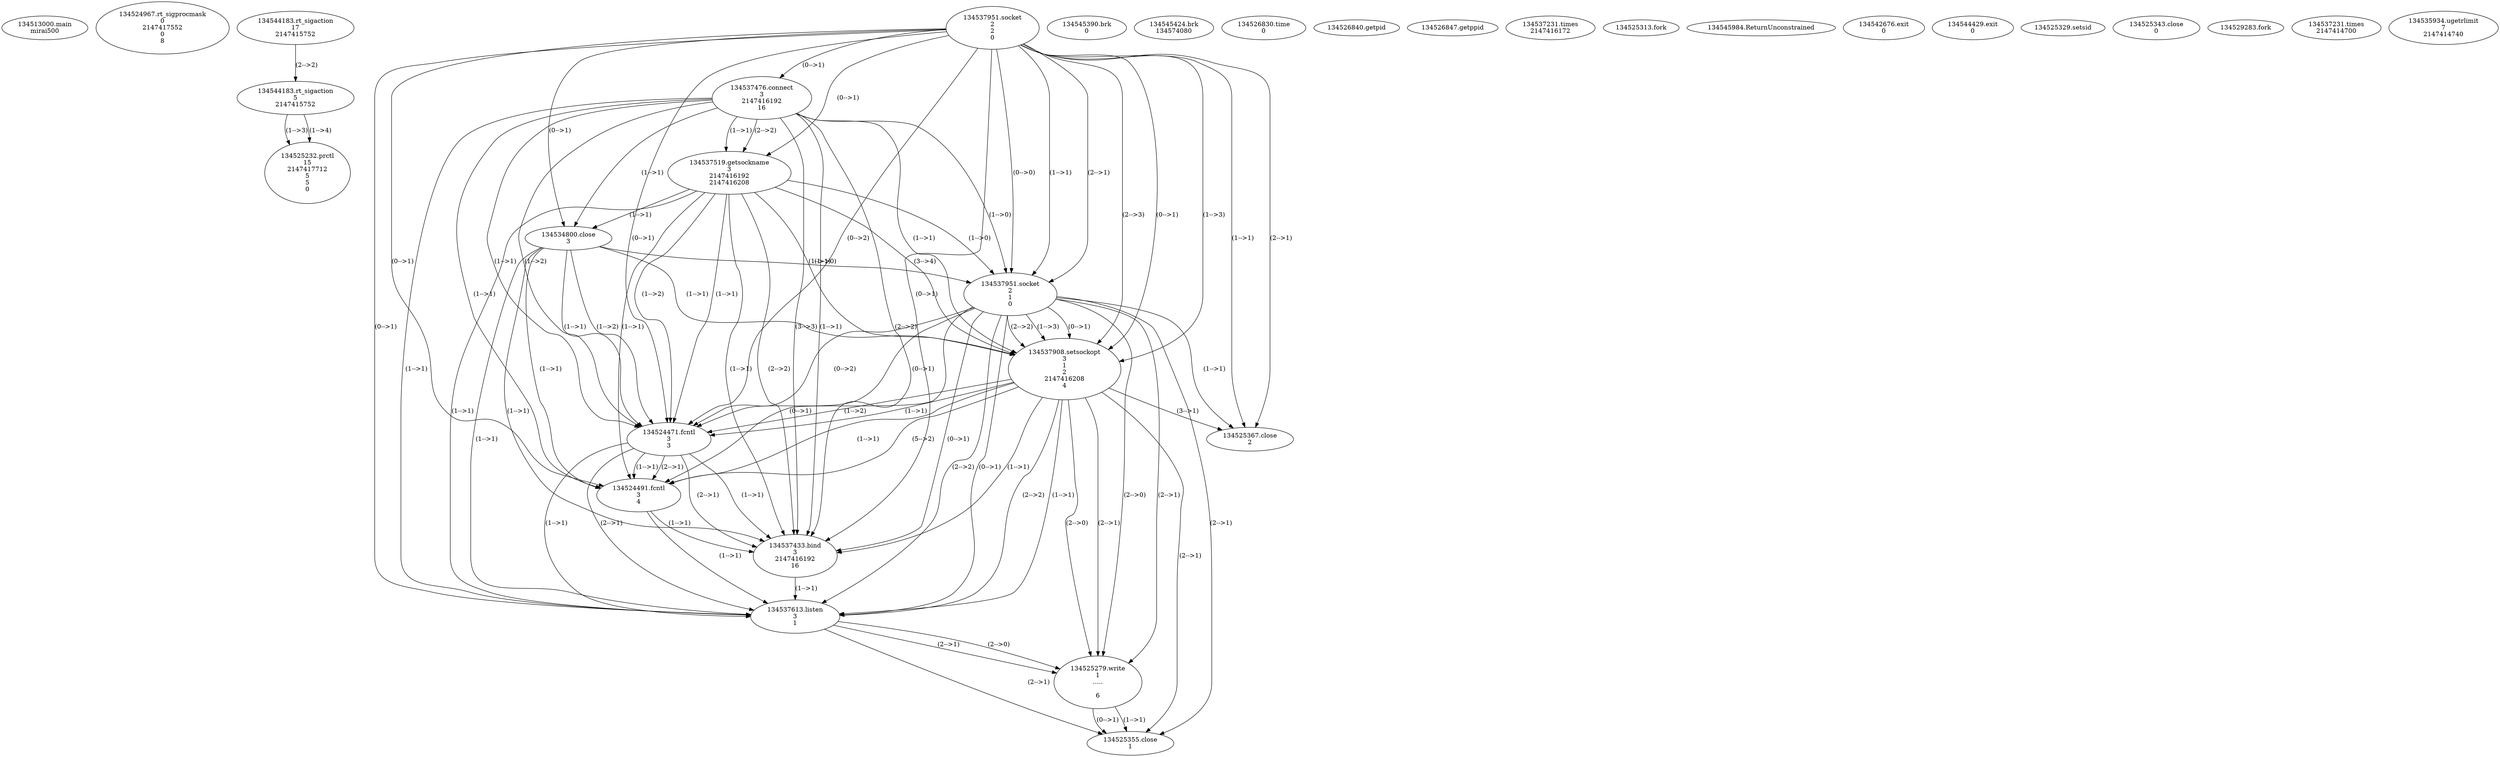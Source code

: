 // Global SCDG with merge call
digraph {
	0 [label="134513000.main
mirai500"]
	1 [label="134524967.rt_sigprocmask
0
2147417552
0
8"]
	2 [label="134544183.rt_sigaction
17
2147415752"]
	3 [label="134544183.rt_sigaction
5
2147415752"]
	2 -> 3 [label="(2-->2)"]
	4 [label="134537951.socket
2
2
0"]
	5 [label="134537476.connect
3
2147416192
16"]
	4 -> 5 [label="(0-->1)"]
	6 [label="134537519.getsockname
3
2147416192
2147416208"]
	4 -> 6 [label="(0-->1)"]
	5 -> 6 [label="(1-->1)"]
	5 -> 6 [label="(2-->2)"]
	7 [label="134534800.close
3"]
	4 -> 7 [label="(0-->1)"]
	5 -> 7 [label="(1-->1)"]
	6 -> 7 [label="(1-->1)"]
	8 [label="134545390.brk
0"]
	9 [label="134545424.brk
134574080"]
	10 [label="134537951.socket
2
1
0"]
	4 -> 10 [label="(1-->1)"]
	4 -> 10 [label="(2-->1)"]
	4 -> 10 [label="(0-->0)"]
	5 -> 10 [label="(1-->0)"]
	6 -> 10 [label="(1-->0)"]
	7 -> 10 [label="(1-->0)"]
	11 [label="134537908.setsockopt
3
1
2
2147416208
4"]
	4 -> 11 [label="(0-->1)"]
	5 -> 11 [label="(1-->1)"]
	6 -> 11 [label="(1-->1)"]
	7 -> 11 [label="(1-->1)"]
	10 -> 11 [label="(0-->1)"]
	10 -> 11 [label="(2-->2)"]
	4 -> 11 [label="(1-->3)"]
	4 -> 11 [label="(2-->3)"]
	10 -> 11 [label="(1-->3)"]
	6 -> 11 [label="(3-->4)"]
	12 [label="134524471.fcntl
3
3"]
	4 -> 12 [label="(0-->1)"]
	5 -> 12 [label="(1-->1)"]
	6 -> 12 [label="(1-->1)"]
	7 -> 12 [label="(1-->1)"]
	10 -> 12 [label="(0-->1)"]
	11 -> 12 [label="(1-->1)"]
	4 -> 12 [label="(0-->2)"]
	5 -> 12 [label="(1-->2)"]
	6 -> 12 [label="(1-->2)"]
	7 -> 12 [label="(1-->2)"]
	10 -> 12 [label="(0-->2)"]
	11 -> 12 [label="(1-->2)"]
	13 [label="134524491.fcntl
3
4"]
	4 -> 13 [label="(0-->1)"]
	5 -> 13 [label="(1-->1)"]
	6 -> 13 [label="(1-->1)"]
	7 -> 13 [label="(1-->1)"]
	10 -> 13 [label="(0-->1)"]
	11 -> 13 [label="(1-->1)"]
	12 -> 13 [label="(1-->1)"]
	12 -> 13 [label="(2-->1)"]
	11 -> 13 [label="(5-->2)"]
	14 [label="134537433.bind
3
2147416192
16"]
	4 -> 14 [label="(0-->1)"]
	5 -> 14 [label="(1-->1)"]
	6 -> 14 [label="(1-->1)"]
	7 -> 14 [label="(1-->1)"]
	10 -> 14 [label="(0-->1)"]
	11 -> 14 [label="(1-->1)"]
	12 -> 14 [label="(1-->1)"]
	12 -> 14 [label="(2-->1)"]
	13 -> 14 [label="(1-->1)"]
	5 -> 14 [label="(2-->2)"]
	6 -> 14 [label="(2-->2)"]
	5 -> 14 [label="(3-->3)"]
	15 [label="134537613.listen
3
1"]
	4 -> 15 [label="(0-->1)"]
	5 -> 15 [label="(1-->1)"]
	6 -> 15 [label="(1-->1)"]
	7 -> 15 [label="(1-->1)"]
	10 -> 15 [label="(0-->1)"]
	11 -> 15 [label="(1-->1)"]
	12 -> 15 [label="(1-->1)"]
	12 -> 15 [label="(2-->1)"]
	13 -> 15 [label="(1-->1)"]
	14 -> 15 [label="(1-->1)"]
	10 -> 15 [label="(2-->2)"]
	11 -> 15 [label="(2-->2)"]
	16 [label="134526830.time
0"]
	17 [label="134526840.getpid
"]
	18 [label="134526847.getppid
"]
	19 [label="134537231.times
2147416172"]
	20 [label="134525232.prctl
15
2147417712
5
5
0"]
	3 -> 20 [label="(1-->3)"]
	3 -> 20 [label="(1-->4)"]
	21 [label="134525279.write
1
.....

6"]
	10 -> 21 [label="(2-->1)"]
	11 -> 21 [label="(2-->1)"]
	15 -> 21 [label="(2-->1)"]
	10 -> 21 [label="(2-->0)"]
	11 -> 21 [label="(2-->0)"]
	15 -> 21 [label="(2-->0)"]
	22 [label="134525313.fork
"]
	23 [label="134545984.ReturnUnconstrained
"]
	24 [label="134542676.exit
0"]
	25 [label="134544429.exit
0"]
	26 [label="134525329.setsid
"]
	27 [label="134525343.close
0"]
	28 [label="134525355.close
1"]
	10 -> 28 [label="(2-->1)"]
	11 -> 28 [label="(2-->1)"]
	15 -> 28 [label="(2-->1)"]
	21 -> 28 [label="(1-->1)"]
	21 -> 28 [label="(0-->1)"]
	29 [label="134525367.close
2"]
	4 -> 29 [label="(1-->1)"]
	4 -> 29 [label="(2-->1)"]
	10 -> 29 [label="(1-->1)"]
	11 -> 29 [label="(3-->1)"]
	30 [label="134529283.fork
"]
	31 [label="134537231.times
2147414700"]
	32 [label="134535934.ugetrlimit
7
2147414740"]
}
